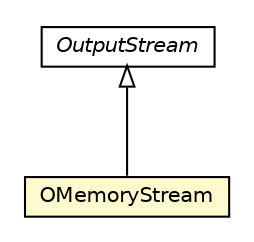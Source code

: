 #!/usr/local/bin/dot
#
# Class diagram 
# Generated by UMLGraph version R5_6-24-gf6e263 (http://www.umlgraph.org/)
#

digraph G {
	edge [fontname="Helvetica",fontsize=10,labelfontname="Helvetica",labelfontsize=10];
	node [fontname="Helvetica",fontsize=10,shape=plaintext];
	nodesep=0.25;
	ranksep=0.5;
	// com.orientechnologies.orient.core.serialization.OMemoryStream
	c2482266 [label=<<table title="com.orientechnologies.orient.core.serialization.OMemoryStream" border="0" cellborder="1" cellspacing="0" cellpadding="2" port="p" bgcolor="lemonChiffon" href="./OMemoryStream.html">
		<tr><td><table border="0" cellspacing="0" cellpadding="1">
<tr><td align="center" balign="center"> OMemoryStream </td></tr>
		</table></td></tr>
		</table>>, URL="./OMemoryStream.html", fontname="Helvetica", fontcolor="black", fontsize=10.0];
	//com.orientechnologies.orient.core.serialization.OMemoryStream extends java.io.OutputStream
	c2483340:p -> c2482266:p [dir=back,arrowtail=empty];
	// java.io.OutputStream
	c2483340 [label=<<table title="java.io.OutputStream" border="0" cellborder="1" cellspacing="0" cellpadding="2" port="p" href="http://java.sun.com/j2se/1.4.2/docs/api/java/io/OutputStream.html">
		<tr><td><table border="0" cellspacing="0" cellpadding="1">
<tr><td align="center" balign="center"><font face="Helvetica-Oblique"> OutputStream </font></td></tr>
		</table></td></tr>
		</table>>, URL="http://java.sun.com/j2se/1.4.2/docs/api/java/io/OutputStream.html", fontname="Helvetica", fontcolor="black", fontsize=10.0];
}

